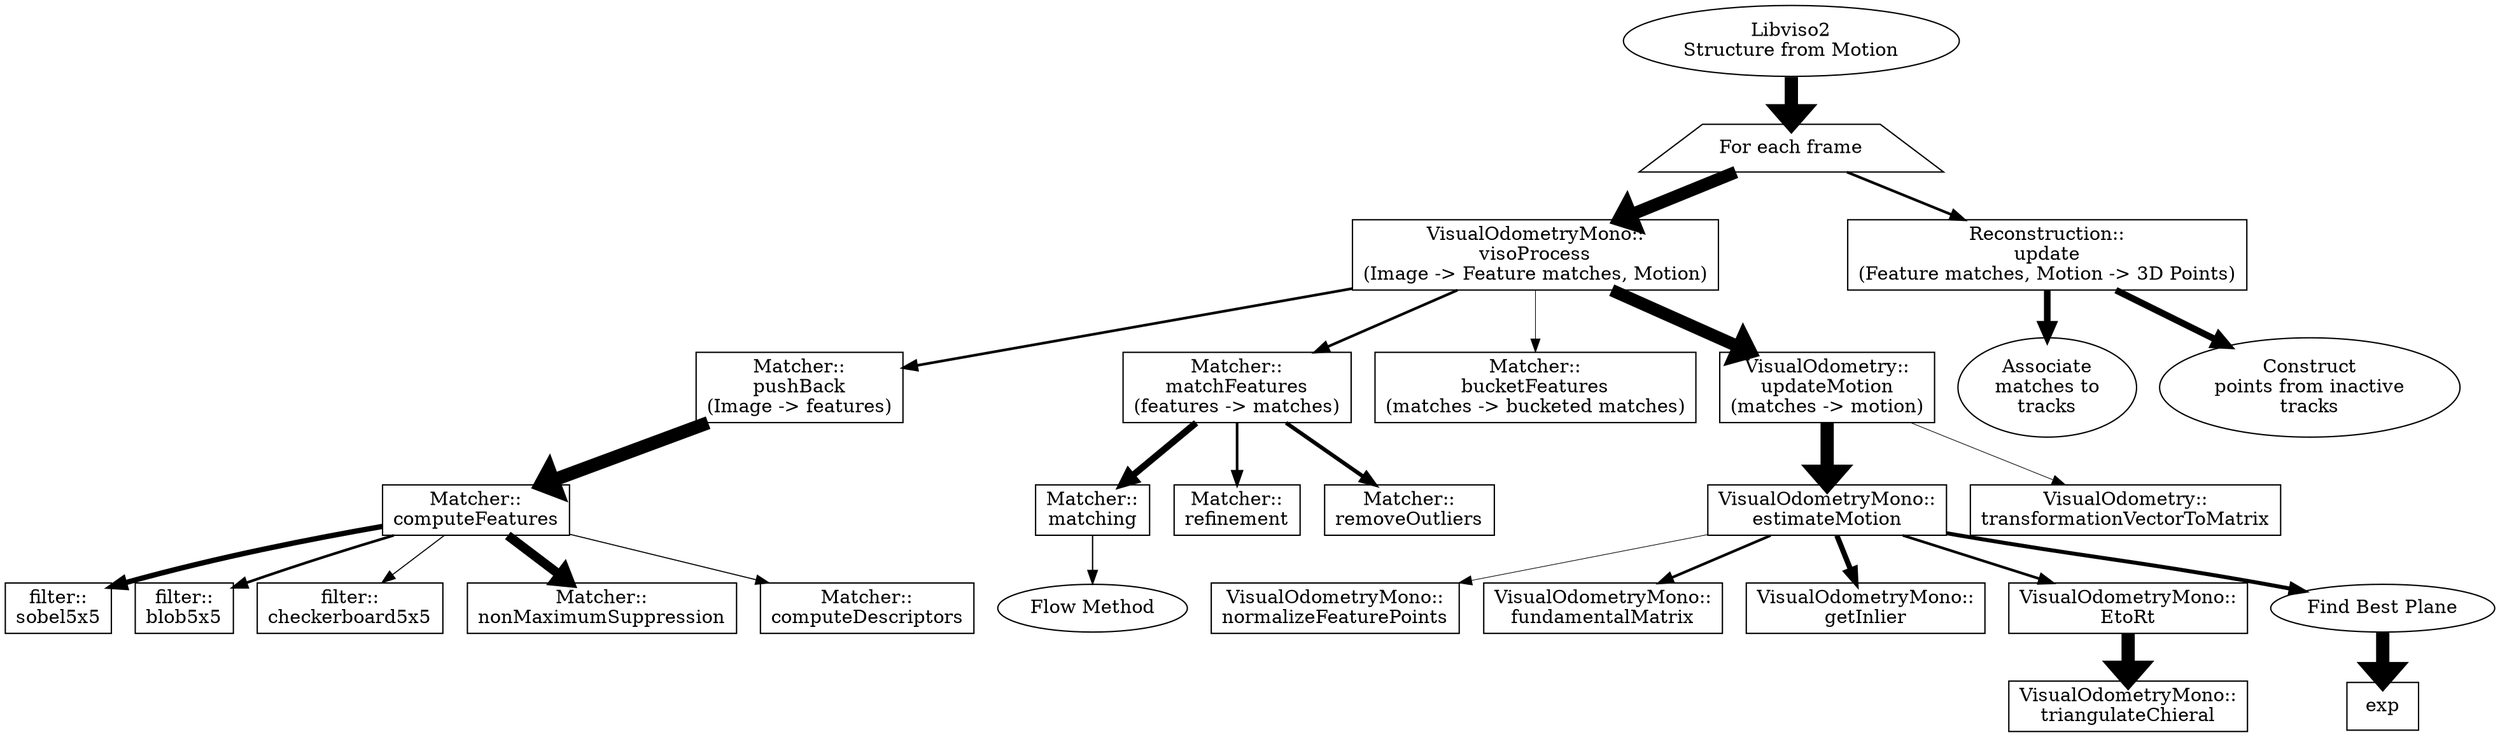 digraph G {

    main [label="Libviso2\nStructure from Motion"]

    foreach_frame [label="For each frame" shape="trapezium"]
    visoProcess [shape="box" label="VisualOdometryMono::\nvisoProcess\n(Image -> Feature matches, Motion)"]

    reconstructionUpdate [shape="box" label="Reconstruction::\nupdate\n(Feature matches, Motion -> 3D Points)"]

    matcher_push [shape="box" label="Matcher::\npushBack\n(Image -> features)"]
    computeFeatures [shape="box" label="Matcher::\ncomputeFeatures"]

    matchFeatures [shape="box" label="Matcher::\nmatchFeatures\n(features -> matches)"]

    matching [shape="box" label="Matcher::\nmatching"]
    refinement [shape="box" label="Matcher::\nrefinement"]
    removeOutliers [shape="box" label="Matcher::\nremoveOutliers"]

    flow_method [label="Flow Method"]

    bucketFeatures [shape="box" label="Matcher::\nbucketFeatures\n(matches -> bucketed matches)"]

    updateMotion [shape="box" label="VisualOdometry::\nupdateMotion\n(matches -> motion)"]

    estimateMotion [shape="box" label="VisualOdometryMono::\nestimateMotion"]
    vectorToMatrix [shape="box" label="VisualOdometry::\ntransformationVectorToMatrix"]

    sobel [shape="box" label="filter::\nsobel5x5"]
    blob [shape="box" label="filter::\nblob5x5"]
    checkerboard [shape="box" label="filter::\ncheckerboard5x5"]
    nonMaxSuppression [shape="box" label="Matcher::\nnonMaximumSuppression"]
    computeDescriptors [shape="box" label="Matcher::\ncomputeDescriptors"]

    normalizeFeaturePoints [shape="box" label="VisualOdometryMono::\nnormalizeFeaturePoints"]
    fundamentalMatrix [shape="box" label="VisualOdometryMono::\nfundamentalMatrix"]
    getInlier [shape="box" label="VisualOdometryMono::\ngetInlier"]
    EtoRt [shape="box" label="VisualOdometryMono::\nEtoRt"]
    triangulateChieral [shape="box" label="VisualOdometryMono::\ntriangulateChieral"]
    findPlane [label="Find Best Plane"]
    exp [shape="box" label="exp"]

    associateMatchesToTracks [label="Associate\nmatches to\ntracks"]
    constructPointsFromInactiveTracks [label="Construct\npoints from inactive\ntracks"]

    main -> foreach_frame [penwidth=10]

    foreach_frame -> visoProcess [penwidth=9.45]
    foreach_frame -> reconstructionUpdate [penwidth=2]

    visoProcess -> matcher_push [penwidth=2] 
    matcher_push -> computeFeatures [penwidth=10]
    computeFeatures -> sobel [penwidth=4]
    computeFeatures -> blob [penwidth=2]
    computeFeatures -> checkerboard [penwidth=0.8]
    computeFeatures -> nonMaxSuppression [penwidth=7]
    computeFeatures -> computeDescriptors [penwidth=0.8]

    visoProcess -> matchFeatures [penwidth=2]
    matchFeatures -> matching [penwidth=5]
    matchFeatures -> refinement [penwidth=2]
    matchFeatures -> removeOutliers [penwidth=3]
    
    matching -> flow_method

    visoProcess -> bucketFeatures [penwidth=0.5]
    visoProcess -> updateMotion [penwidth=9.40]

    updateMotion -> estimateMotion [penwidth=10]
    updateMotion -> vectorToMatrix [penwidth=0.5]

    estimateMotion -> normalizeFeaturePoints [penwidth=0.5]
    estimateMotion -> fundamentalMatrix [penwidth=2]
    estimateMotion -> getInlier [penwidth=4]

    estimateMotion -> EtoRt [penwidth=2]
    EtoRt -> triangulateChieral [penwidth=10]
    estimateMotion -> findPlane [penwidth=3]
    findPlane -> exp [penwidth=10]

    reconstructionUpdate -> associateMatchesToTracks [penwidth=5]
    reconstructionUpdate -> constructPointsFromInactiveTracks [penwidth=5]

}